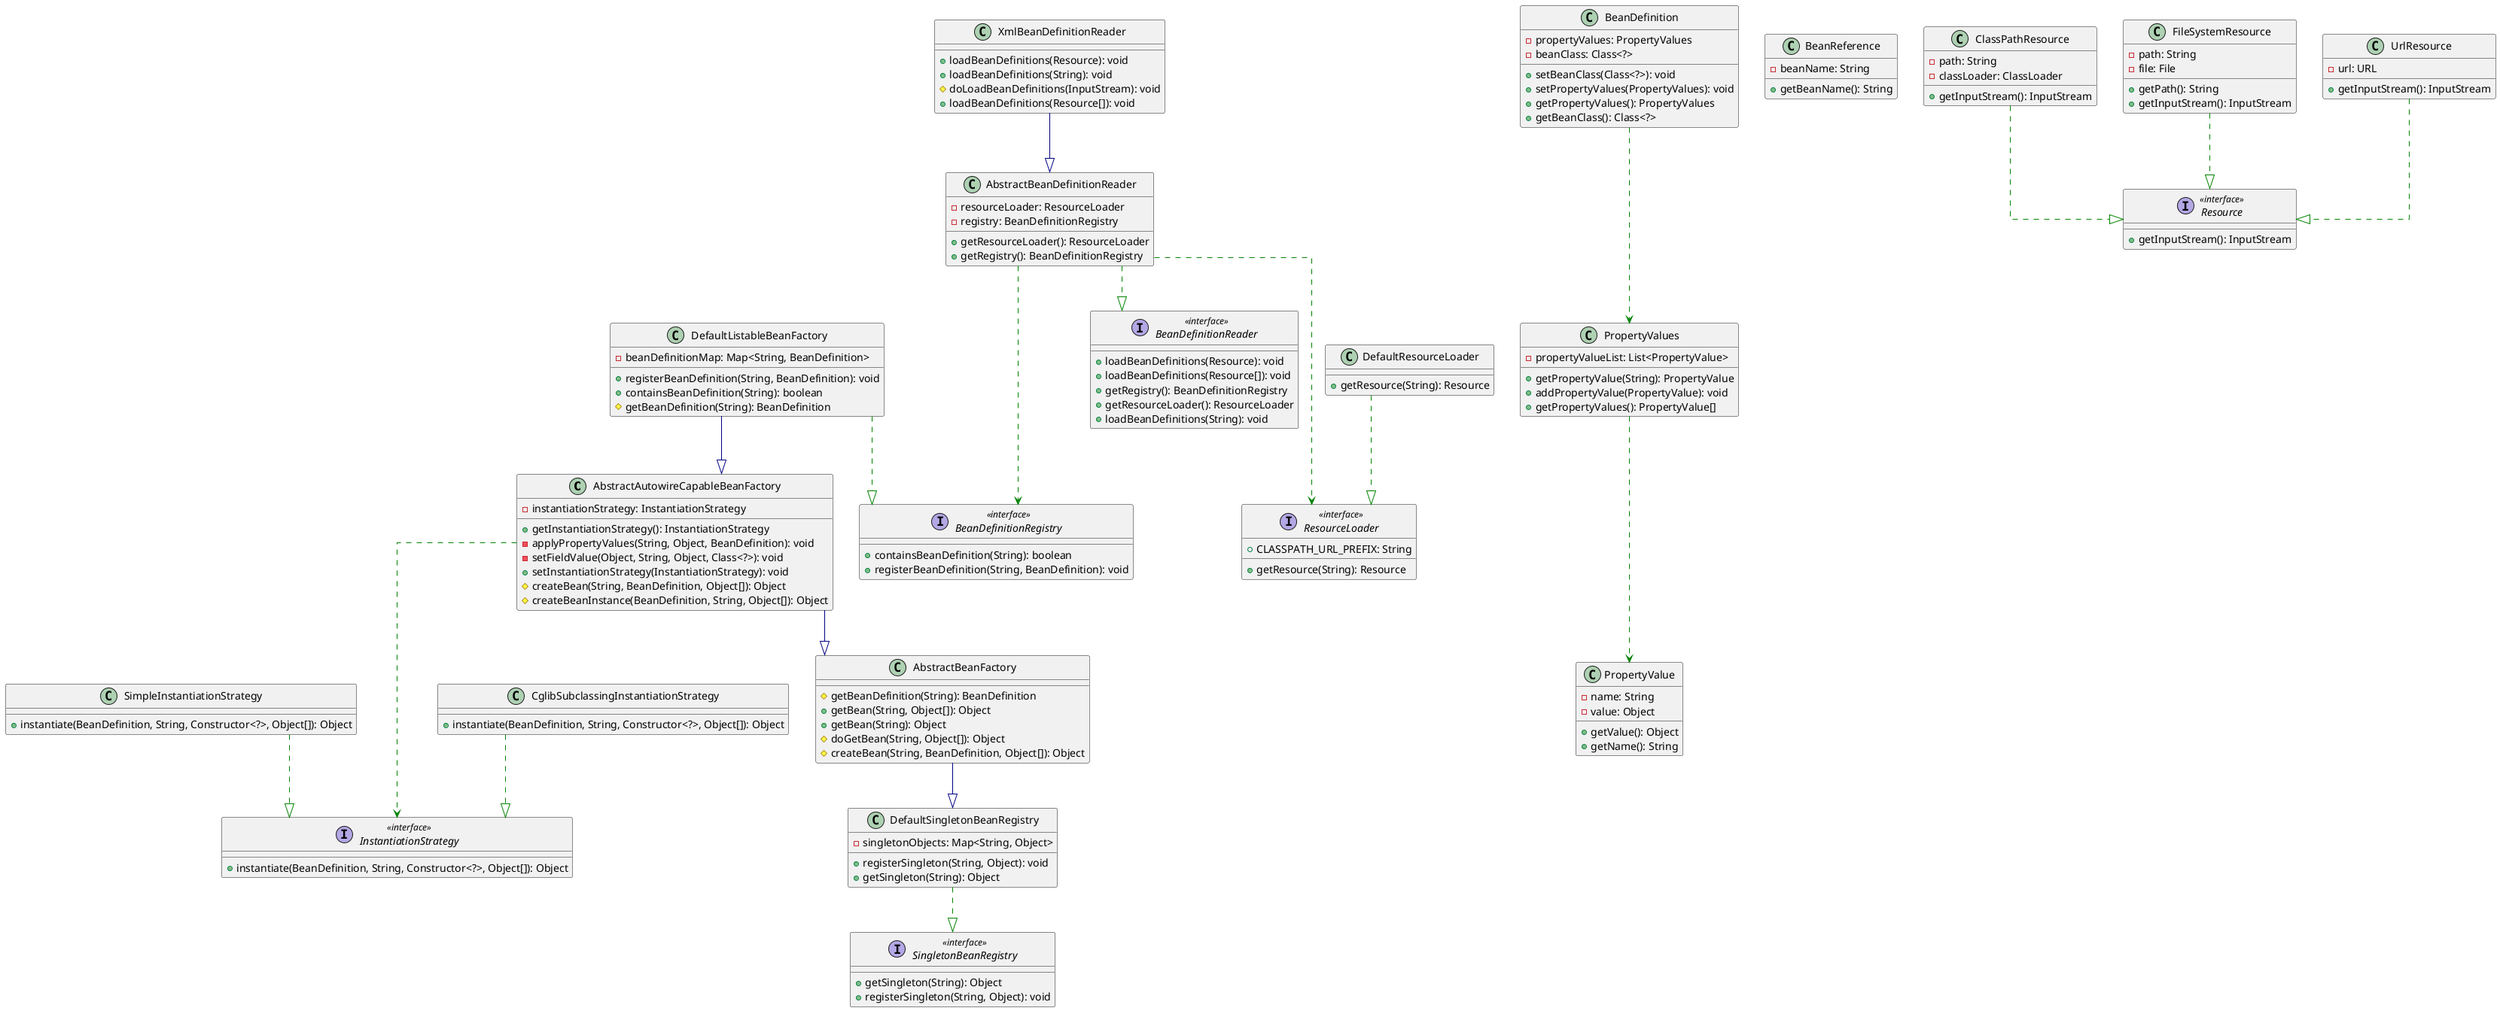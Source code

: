 @startuml
top to bottom direction
skinparam linetype ortho

class AbstractAutowireCapableBeanFactory {
  - instantiationStrategy: InstantiationStrategy
  + getInstantiationStrategy(): InstantiationStrategy
  - applyPropertyValues(String, Object, BeanDefinition): void
  - setFieldValue(Object, String, Object, Class<?>): void
  + setInstantiationStrategy(InstantiationStrategy): void
  # createBean(String, BeanDefinition, Object[]): Object
  # createBeanInstance(BeanDefinition, String, Object[]): Object
}
class AbstractBeanDefinitionReader {
  - resourceLoader: ResourceLoader
  - registry: BeanDefinitionRegistry
  + getResourceLoader(): ResourceLoader
  + getRegistry(): BeanDefinitionRegistry
}
class AbstractBeanFactory {
  # getBeanDefinition(String): BeanDefinition
  + getBean(String, Object[]): Object
  + getBean(String): Object
  # doGetBean(String, Object[]): Object
  # createBean(String, BeanDefinition, Object[]): Object
}
class BeanDefinition {
  - propertyValues: PropertyValues
  - beanClass: Class<?>
  + setBeanClass(Class<?>): void
  + setPropertyValues(PropertyValues): void
  + getPropertyValues(): PropertyValues
  + getBeanClass(): Class<?>
}
class PropertyValue {
  - name: String
  - value: Object
  + getValue(): Object
  + getName(): String
}
class PropertyValues {
  - propertyValueList: List<PropertyValue>
  + getPropertyValue(String): PropertyValue
  + addPropertyValue(PropertyValue): void
  + getPropertyValues(): PropertyValue[]
}
interface BeanDefinitionReader << interface >> {
  + loadBeanDefinitions(Resource): void
  + loadBeanDefinitions(Resource[]): void
  + getRegistry(): BeanDefinitionRegistry
  + getResourceLoader(): ResourceLoader
  + loadBeanDefinitions(String): void
}
interface BeanDefinitionRegistry << interface >> {
  + containsBeanDefinition(String): boolean
  + registerBeanDefinition(String, BeanDefinition): void
}
class BeanReference {
  - beanName: String
  + getBeanName(): String
}
class CglibSubclassingInstantiationStrategy {
  + instantiate(BeanDefinition, String, Constructor<?>, Object[]): Object
}
class DefaultListableBeanFactory {
  - beanDefinitionMap: Map<String, BeanDefinition>
  + registerBeanDefinition(String, BeanDefinition): void
  + containsBeanDefinition(String): boolean
  # getBeanDefinition(String): BeanDefinition
}
class DefaultSingletonBeanRegistry {
  - singletonObjects: Map<String, Object>
  + registerSingleton(String, Object): void
  + getSingleton(String): Object
}
interface InstantiationStrategy << interface >> {
  + instantiate(BeanDefinition, String, Constructor<?>, Object[]): Object
}
class SimpleInstantiationStrategy {
  + instantiate(BeanDefinition, String, Constructor<?>, Object[]): Object
}
interface SingletonBeanRegistry << interface >> {
  + getSingleton(String): Object
  + registerSingleton(String, Object): void
}
class XmlBeanDefinitionReader {
  + loadBeanDefinitions(Resource): void
  + loadBeanDefinitions(String): void
  # doLoadBeanDefinitions(InputStream): void
  + loadBeanDefinitions(Resource[]): void
}
class ClassPathResource {
  - path: String
  - classLoader: ClassLoader
  + getInputStream(): InputStream
}
class DefaultResourceLoader {
  + getResource(String): Resource
}
class FileSystemResource {
  - path: String
  - file: File
  + getPath(): String
  + getInputStream(): InputStream
}
interface Resource << interface >> {
  + getInputStream(): InputStream
}
interface ResourceLoader << interface >> {
  + CLASSPATH_URL_PREFIX: String
  + getResource(String): Resource
}
class UrlResource {
  - url: URL
  + getInputStream(): InputStream
}

AbstractAutowireCapableBeanFactory     -[#000082,plain]-^  AbstractBeanFactory
AbstractBeanDefinitionReader           -[#008200,dashed]-^  BeanDefinitionReader
AbstractBeanDefinitionReader   -[#008200,dashed]..> BeanDefinitionRegistry
AbstractBeanDefinitionReader   -[#008200,dashed]..> ResourceLoader
AbstractBeanFactory                    -[#000082,plain]-^  DefaultSingletonBeanRegistry
CglibSubclassingInstantiationStrategy  -[#008200,dashed]-^  InstantiationStrategy
DefaultListableBeanFactory             -[#000082,plain]-^  AbstractAutowireCapableBeanFactory
AbstractAutowireCapableBeanFactory   -[#008200,dashed]..> InstantiationStrategy
PropertyValues   -[#008200,dashed]..> PropertyValue
BeanDefinition   -[#008200,dashed]..> PropertyValues
DefaultListableBeanFactory             -[#008200,dashed]-^  BeanDefinitionRegistry
DefaultSingletonBeanRegistry           -[#008200,dashed]-^  SingletonBeanRegistry
SimpleInstantiationStrategy            -[#008200,dashed]-^  InstantiationStrategy
XmlBeanDefinitionReader                -[#000082,plain]-^  AbstractBeanDefinitionReader
ClassPathResource      -[#008200,dashed]-^  Resource
DefaultResourceLoader  -[#008200,dashed]-^  ResourceLoader
FileSystemResource     -[#008200,dashed]-^  Resource
UrlResource            -[#008200,dashed]-^  Resource
@enduml